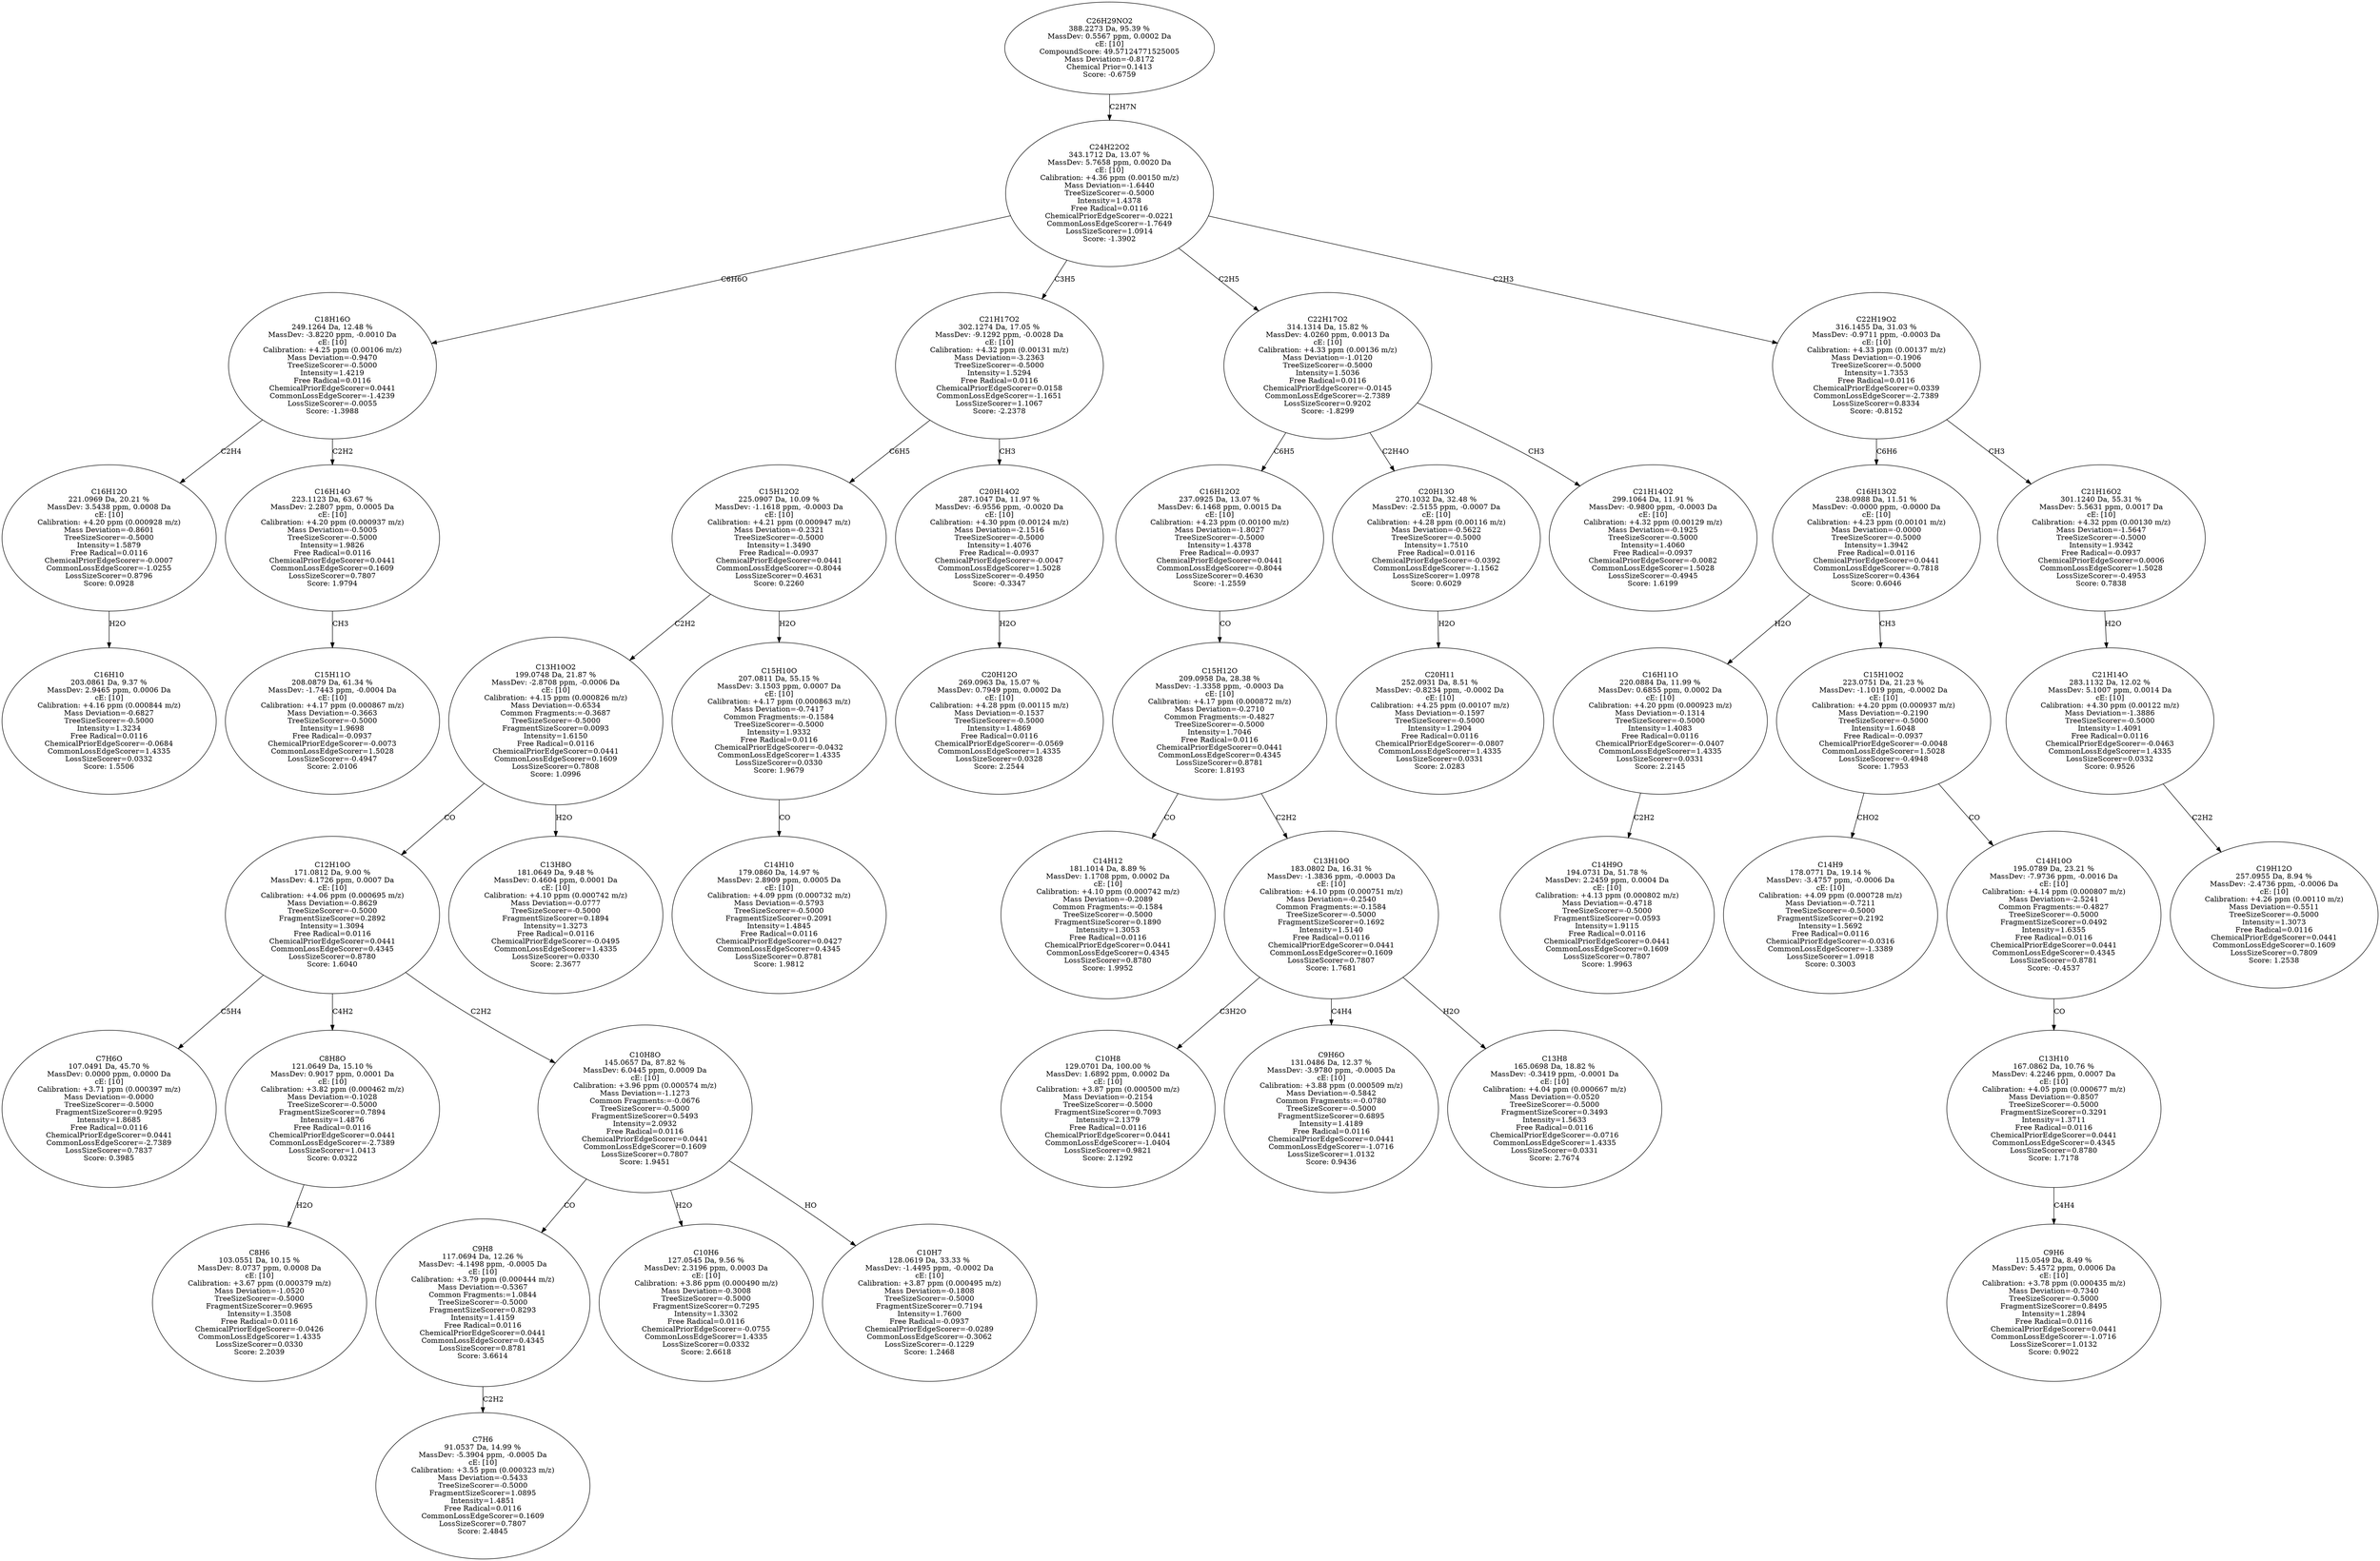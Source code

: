 strict digraph {
v1 [label="C16H10\n203.0861 Da, 9.37 %\nMassDev: 2.9465 ppm, 0.0006 Da\ncE: [10]\nCalibration: +4.16 ppm (0.000844 m/z)\nMass Deviation=-0.6827\nTreeSizeScorer=-0.5000\nIntensity=1.3234\nFree Radical=0.0116\nChemicalPriorEdgeScorer=-0.0684\nCommonLossEdgeScorer=1.4335\nLossSizeScorer=0.0332\nScore: 1.5506"];
v2 [label="C16H12O\n221.0969 Da, 20.21 %\nMassDev: 3.5438 ppm, 0.0008 Da\ncE: [10]\nCalibration: +4.20 ppm (0.000928 m/z)\nMass Deviation=-0.8601\nTreeSizeScorer=-0.5000\nIntensity=1.5879\nFree Radical=0.0116\nChemicalPriorEdgeScorer=-0.0007\nCommonLossEdgeScorer=-1.0255\nLossSizeScorer=0.8796\nScore: 0.0928"];
v3 [label="C15H11O\n208.0879 Da, 61.34 %\nMassDev: -1.7443 ppm, -0.0004 Da\ncE: [10]\nCalibration: +4.17 ppm (0.000867 m/z)\nMass Deviation=-0.3663\nTreeSizeScorer=-0.5000\nIntensity=1.9698\nFree Radical=-0.0937\nChemicalPriorEdgeScorer=-0.0073\nCommonLossEdgeScorer=1.5028\nLossSizeScorer=-0.4947\nScore: 2.0106"];
v4 [label="C16H14O\n223.1123 Da, 63.67 %\nMassDev: 2.2807 ppm, 0.0005 Da\ncE: [10]\nCalibration: +4.20 ppm (0.000937 m/z)\nMass Deviation=-0.5005\nTreeSizeScorer=-0.5000\nIntensity=1.9826\nFree Radical=0.0116\nChemicalPriorEdgeScorer=0.0441\nCommonLossEdgeScorer=0.1609\nLossSizeScorer=0.7807\nScore: 1.9794"];
v5 [label="C18H16O\n249.1264 Da, 12.48 %\nMassDev: -3.8220 ppm, -0.0010 Da\ncE: [10]\nCalibration: +4.25 ppm (0.00106 m/z)\nMass Deviation=-0.9470\nTreeSizeScorer=-0.5000\nIntensity=1.4219\nFree Radical=0.0116\nChemicalPriorEdgeScorer=0.0441\nCommonLossEdgeScorer=-1.4239\nLossSizeScorer=-0.0055\nScore: -1.3988"];
v6 [label="C7H6O\n107.0491 Da, 45.70 %\nMassDev: 0.0000 ppm, 0.0000 Da\ncE: [10]\nCalibration: +3.71 ppm (0.000397 m/z)\nMass Deviation=-0.0000\nTreeSizeScorer=-0.5000\nFragmentSizeScorer=0.9295\nIntensity=1.8685\nFree Radical=0.0116\nChemicalPriorEdgeScorer=0.0441\nCommonLossEdgeScorer=-2.7389\nLossSizeScorer=0.7837\nScore: 0.3985"];
v7 [label="C8H6\n103.0551 Da, 10.15 %\nMassDev: 8.0737 ppm, 0.0008 Da\ncE: [10]\nCalibration: +3.67 ppm (0.000379 m/z)\nMass Deviation=-1.0520\nTreeSizeScorer=-0.5000\nFragmentSizeScorer=0.9695\nIntensity=1.3508\nFree Radical=0.0116\nChemicalPriorEdgeScorer=-0.0426\nCommonLossEdgeScorer=1.4335\nLossSizeScorer=0.0330\nScore: 2.2039"];
v8 [label="C8H8O\n121.0649 Da, 15.10 %\nMassDev: 0.9017 ppm, 0.0001 Da\ncE: [10]\nCalibration: +3.82 ppm (0.000462 m/z)\nMass Deviation=-0.1028\nTreeSizeScorer=-0.5000\nFragmentSizeScorer=0.7894\nIntensity=1.4876\nFree Radical=0.0116\nChemicalPriorEdgeScorer=0.0441\nCommonLossEdgeScorer=-2.7389\nLossSizeScorer=1.0413\nScore: 0.0322"];
v9 [label="C7H6\n91.0537 Da, 14.99 %\nMassDev: -5.3904 ppm, -0.0005 Da\ncE: [10]\nCalibration: +3.55 ppm (0.000323 m/z)\nMass Deviation=-0.5433\nTreeSizeScorer=-0.5000\nFragmentSizeScorer=1.0895\nIntensity=1.4851\nFree Radical=0.0116\nCommonLossEdgeScorer=0.1609\nLossSizeScorer=0.7807\nScore: 2.4845"];
v10 [label="C9H8\n117.0694 Da, 12.26 %\nMassDev: -4.1498 ppm, -0.0005 Da\ncE: [10]\nCalibration: +3.79 ppm (0.000444 m/z)\nMass Deviation=-0.5367\nCommon Fragments:=1.0844\nTreeSizeScorer=-0.5000\nFragmentSizeScorer=0.8293\nIntensity=1.4159\nFree Radical=0.0116\nChemicalPriorEdgeScorer=0.0441\nCommonLossEdgeScorer=0.4345\nLossSizeScorer=0.8781\nScore: 3.6614"];
v11 [label="C10H6\n127.0545 Da, 9.56 %\nMassDev: 2.3196 ppm, 0.0003 Da\ncE: [10]\nCalibration: +3.86 ppm (0.000490 m/z)\nMass Deviation=-0.3008\nTreeSizeScorer=-0.5000\nFragmentSizeScorer=0.7295\nIntensity=1.3302\nFree Radical=0.0116\nChemicalPriorEdgeScorer=-0.0755\nCommonLossEdgeScorer=1.4335\nLossSizeScorer=0.0332\nScore: 2.6618"];
v12 [label="C10H7\n128.0619 Da, 33.33 %\nMassDev: -1.4495 ppm, -0.0002 Da\ncE: [10]\nCalibration: +3.87 ppm (0.000495 m/z)\nMass Deviation=-0.1808\nTreeSizeScorer=-0.5000\nFragmentSizeScorer=0.7194\nIntensity=1.7600\nFree Radical=-0.0937\nChemicalPriorEdgeScorer=-0.0289\nCommonLossEdgeScorer=-0.3062\nLossSizeScorer=-0.1229\nScore: 1.2468"];
v13 [label="C10H8O\n145.0657 Da, 87.82 %\nMassDev: 6.0445 ppm, 0.0009 Da\ncE: [10]\nCalibration: +3.96 ppm (0.000574 m/z)\nMass Deviation=-1.1273\nCommon Fragments:=-0.0676\nTreeSizeScorer=-0.5000\nFragmentSizeScorer=0.5493\nIntensity=2.0932\nFree Radical=0.0116\nChemicalPriorEdgeScorer=0.0441\nCommonLossEdgeScorer=0.1609\nLossSizeScorer=0.7807\nScore: 1.9451"];
v14 [label="C12H10O\n171.0812 Da, 9.00 %\nMassDev: 4.1726 ppm, 0.0007 Da\ncE: [10]\nCalibration: +4.06 ppm (0.000695 m/z)\nMass Deviation=-0.8629\nTreeSizeScorer=-0.5000\nFragmentSizeScorer=0.2892\nIntensity=1.3094\nFree Radical=0.0116\nChemicalPriorEdgeScorer=0.0441\nCommonLossEdgeScorer=0.4345\nLossSizeScorer=0.8780\nScore: 1.6040"];
v15 [label="C13H8O\n181.0649 Da, 9.48 %\nMassDev: 0.4604 ppm, 0.0001 Da\ncE: [10]\nCalibration: +4.10 ppm (0.000742 m/z)\nMass Deviation=-0.0777\nTreeSizeScorer=-0.5000\nFragmentSizeScorer=0.1894\nIntensity=1.3273\nFree Radical=0.0116\nChemicalPriorEdgeScorer=-0.0495\nCommonLossEdgeScorer=1.4335\nLossSizeScorer=0.0330\nScore: 2.3677"];
v16 [label="C13H10O2\n199.0748 Da, 21.87 %\nMassDev: -2.8708 ppm, -0.0006 Da\ncE: [10]\nCalibration: +4.15 ppm (0.000826 m/z)\nMass Deviation=-0.6534\nCommon Fragments:=-0.3687\nTreeSizeScorer=-0.5000\nFragmentSizeScorer=0.0093\nIntensity=1.6150\nFree Radical=0.0116\nChemicalPriorEdgeScorer=0.0441\nCommonLossEdgeScorer=0.1609\nLossSizeScorer=0.7808\nScore: 1.0996"];
v17 [label="C14H10\n179.0860 Da, 14.97 %\nMassDev: 2.8909 ppm, 0.0005 Da\ncE: [10]\nCalibration: +4.09 ppm (0.000732 m/z)\nMass Deviation=-0.5793\nTreeSizeScorer=-0.5000\nFragmentSizeScorer=0.2091\nIntensity=1.4845\nFree Radical=0.0116\nChemicalPriorEdgeScorer=0.0427\nCommonLossEdgeScorer=0.4345\nLossSizeScorer=0.8781\nScore: 1.9812"];
v18 [label="C15H10O\n207.0811 Da, 55.15 %\nMassDev: 3.1503 ppm, 0.0007 Da\ncE: [10]\nCalibration: +4.17 ppm (0.000863 m/z)\nMass Deviation=-0.7417\nCommon Fragments:=-0.1584\nTreeSizeScorer=-0.5000\nIntensity=1.9332\nFree Radical=0.0116\nChemicalPriorEdgeScorer=-0.0432\nCommonLossEdgeScorer=1.4335\nLossSizeScorer=0.0330\nScore: 1.9679"];
v19 [label="C15H12O2\n225.0907 Da, 10.09 %\nMassDev: -1.1618 ppm, -0.0003 Da\ncE: [10]\nCalibration: +4.21 ppm (0.000947 m/z)\nMass Deviation=-0.2321\nTreeSizeScorer=-0.5000\nIntensity=1.3490\nFree Radical=-0.0937\nChemicalPriorEdgeScorer=0.0441\nCommonLossEdgeScorer=-0.8044\nLossSizeScorer=0.4631\nScore: 0.2260"];
v20 [label="C20H12O\n269.0963 Da, 15.07 %\nMassDev: 0.7949 ppm, 0.0002 Da\ncE: [10]\nCalibration: +4.28 ppm (0.00115 m/z)\nMass Deviation=-0.1537\nTreeSizeScorer=-0.5000\nIntensity=1.4869\nFree Radical=0.0116\nChemicalPriorEdgeScorer=-0.0569\nCommonLossEdgeScorer=1.4335\nLossSizeScorer=0.0328\nScore: 2.2544"];
v21 [label="C20H14O2\n287.1047 Da, 11.97 %\nMassDev: -6.9556 ppm, -0.0020 Da\ncE: [10]\nCalibration: +4.30 ppm (0.00124 m/z)\nMass Deviation=-2.1516\nTreeSizeScorer=-0.5000\nIntensity=1.4076\nFree Radical=-0.0937\nChemicalPriorEdgeScorer=-0.0047\nCommonLossEdgeScorer=1.5028\nLossSizeScorer=-0.4950\nScore: -0.3347"];
v22 [label="C21H17O2\n302.1274 Da, 17.05 %\nMassDev: -9.1292 ppm, -0.0028 Da\ncE: [10]\nCalibration: +4.32 ppm (0.00131 m/z)\nMass Deviation=-3.2363\nTreeSizeScorer=-0.5000\nIntensity=1.5294\nFree Radical=0.0116\nChemicalPriorEdgeScorer=0.0158\nCommonLossEdgeScorer=-1.1651\nLossSizeScorer=1.1067\nScore: -2.2378"];
v23 [label="C14H12\n181.1014 Da, 8.89 %\nMassDev: 1.1708 ppm, 0.0002 Da\ncE: [10]\nCalibration: +4.10 ppm (0.000742 m/z)\nMass Deviation=-0.2089\nCommon Fragments:=-0.1584\nTreeSizeScorer=-0.5000\nFragmentSizeScorer=0.1890\nIntensity=1.3053\nFree Radical=0.0116\nChemicalPriorEdgeScorer=0.0441\nCommonLossEdgeScorer=0.4345\nLossSizeScorer=0.8780\nScore: 1.9952"];
v24 [label="C10H8\n129.0701 Da, 100.00 %\nMassDev: 1.6892 ppm, 0.0002 Da\ncE: [10]\nCalibration: +3.87 ppm (0.000500 m/z)\nMass Deviation=-0.2154\nTreeSizeScorer=-0.5000\nFragmentSizeScorer=0.7093\nIntensity=2.1379\nFree Radical=0.0116\nChemicalPriorEdgeScorer=0.0441\nCommonLossEdgeScorer=-1.0404\nLossSizeScorer=0.9821\nScore: 2.1292"];
v25 [label="C9H6O\n131.0486 Da, 12.37 %\nMassDev: -3.9780 ppm, -0.0005 Da\ncE: [10]\nCalibration: +3.88 ppm (0.000509 m/z)\nMass Deviation=-0.5842\nCommon Fragments:=-0.0780\nTreeSizeScorer=-0.5000\nFragmentSizeScorer=0.6895\nIntensity=1.4189\nFree Radical=0.0116\nChemicalPriorEdgeScorer=0.0441\nCommonLossEdgeScorer=-1.0716\nLossSizeScorer=1.0132\nScore: 0.9436"];
v26 [label="C13H8\n165.0698 Da, 18.82 %\nMassDev: -0.3419 ppm, -0.0001 Da\ncE: [10]\nCalibration: +4.04 ppm (0.000667 m/z)\nMass Deviation=-0.0520\nTreeSizeScorer=-0.5000\nFragmentSizeScorer=0.3493\nIntensity=1.5633\nFree Radical=0.0116\nChemicalPriorEdgeScorer=-0.0716\nCommonLossEdgeScorer=1.4335\nLossSizeScorer=0.0331\nScore: 2.7674"];
v27 [label="C13H10O\n183.0802 Da, 16.31 %\nMassDev: -1.3836 ppm, -0.0003 Da\ncE: [10]\nCalibration: +4.10 ppm (0.000751 m/z)\nMass Deviation=-0.2540\nCommon Fragments:=-0.1584\nTreeSizeScorer=-0.5000\nFragmentSizeScorer=0.1692\nIntensity=1.5140\nFree Radical=0.0116\nChemicalPriorEdgeScorer=0.0441\nCommonLossEdgeScorer=0.1609\nLossSizeScorer=0.7807\nScore: 1.7681"];
v28 [label="C15H12O\n209.0958 Da, 28.38 %\nMassDev: -1.3358 ppm, -0.0003 Da\ncE: [10]\nCalibration: +4.17 ppm (0.000872 m/z)\nMass Deviation=-0.2710\nCommon Fragments:=-0.4827\nTreeSizeScorer=-0.5000\nIntensity=1.7046\nFree Radical=0.0116\nChemicalPriorEdgeScorer=0.0441\nCommonLossEdgeScorer=0.4345\nLossSizeScorer=0.8781\nScore: 1.8193"];
v29 [label="C16H12O2\n237.0925 Da, 13.07 %\nMassDev: 6.1468 ppm, 0.0015 Da\ncE: [10]\nCalibration: +4.23 ppm (0.00100 m/z)\nMass Deviation=-1.8027\nTreeSizeScorer=-0.5000\nIntensity=1.4378\nFree Radical=-0.0937\nChemicalPriorEdgeScorer=0.0441\nCommonLossEdgeScorer=-0.8044\nLossSizeScorer=0.4630\nScore: -1.2559"];
v30 [label="C20H11\n252.0931 Da, 8.51 %\nMassDev: -0.8234 ppm, -0.0002 Da\ncE: [10]\nCalibration: +4.25 ppm (0.00107 m/z)\nMass Deviation=-0.1597\nTreeSizeScorer=-0.5000\nIntensity=1.2904\nFree Radical=0.0116\nChemicalPriorEdgeScorer=-0.0807\nCommonLossEdgeScorer=1.4335\nLossSizeScorer=0.0331\nScore: 2.0283"];
v31 [label="C20H13O\n270.1032 Da, 32.48 %\nMassDev: -2.5155 ppm, -0.0007 Da\ncE: [10]\nCalibration: +4.28 ppm (0.00116 m/z)\nMass Deviation=-0.5622\nTreeSizeScorer=-0.5000\nIntensity=1.7510\nFree Radical=0.0116\nChemicalPriorEdgeScorer=-0.0392\nCommonLossEdgeScorer=-1.1562\nLossSizeScorer=1.0978\nScore: 0.6029"];
v32 [label="C21H14O2\n299.1064 Da, 11.91 %\nMassDev: -0.9800 ppm, -0.0003 Da\ncE: [10]\nCalibration: +4.32 ppm (0.00129 m/z)\nMass Deviation=-0.1925\nTreeSizeScorer=-0.5000\nIntensity=1.4060\nFree Radical=-0.0937\nChemicalPriorEdgeScorer=-0.0082\nCommonLossEdgeScorer=1.5028\nLossSizeScorer=-0.4945\nScore: 1.6199"];
v33 [label="C22H17O2\n314.1314 Da, 15.82 %\nMassDev: 4.0260 ppm, 0.0013 Da\ncE: [10]\nCalibration: +4.33 ppm (0.00136 m/z)\nMass Deviation=-1.0120\nTreeSizeScorer=-0.5000\nIntensity=1.5036\nFree Radical=0.0116\nChemicalPriorEdgeScorer=-0.0145\nCommonLossEdgeScorer=-2.7389\nLossSizeScorer=0.9202\nScore: -1.8299"];
v34 [label="C14H9O\n194.0731 Da, 51.78 %\nMassDev: 2.2459 ppm, 0.0004 Da\ncE: [10]\nCalibration: +4.13 ppm (0.000802 m/z)\nMass Deviation=-0.4718\nTreeSizeScorer=-0.5000\nFragmentSizeScorer=0.0593\nIntensity=1.9115\nFree Radical=0.0116\nChemicalPriorEdgeScorer=0.0441\nCommonLossEdgeScorer=0.1609\nLossSizeScorer=0.7807\nScore: 1.9963"];
v35 [label="C16H11O\n220.0884 Da, 11.99 %\nMassDev: 0.6855 ppm, 0.0002 Da\ncE: [10]\nCalibration: +4.20 ppm (0.000923 m/z)\nMass Deviation=-0.1314\nTreeSizeScorer=-0.5000\nIntensity=1.4083\nFree Radical=0.0116\nChemicalPriorEdgeScorer=-0.0407\nCommonLossEdgeScorer=1.4335\nLossSizeScorer=0.0331\nScore: 2.2145"];
v36 [label="C14H9\n178.0771 Da, 19.14 %\nMassDev: -3.4757 ppm, -0.0006 Da\ncE: [10]\nCalibration: +4.09 ppm (0.000728 m/z)\nMass Deviation=-0.7211\nTreeSizeScorer=-0.5000\nFragmentSizeScorer=0.2192\nIntensity=1.5692\nFree Radical=0.0116\nChemicalPriorEdgeScorer=-0.0316\nCommonLossEdgeScorer=-1.3389\nLossSizeScorer=1.0918\nScore: 0.3003"];
v37 [label="C9H6\n115.0549 Da, 8.49 %\nMassDev: 5.4572 ppm, 0.0006 Da\ncE: [10]\nCalibration: +3.78 ppm (0.000435 m/z)\nMass Deviation=-0.7340\nTreeSizeScorer=-0.5000\nFragmentSizeScorer=0.8495\nIntensity=1.2894\nFree Radical=0.0116\nChemicalPriorEdgeScorer=0.0441\nCommonLossEdgeScorer=-1.0716\nLossSizeScorer=1.0132\nScore: 0.9022"];
v38 [label="C13H10\n167.0862 Da, 10.76 %\nMassDev: 4.2246 ppm, 0.0007 Da\ncE: [10]\nCalibration: +4.05 ppm (0.000677 m/z)\nMass Deviation=-0.8507\nTreeSizeScorer=-0.5000\nFragmentSizeScorer=0.3291\nIntensity=1.3711\nFree Radical=0.0116\nChemicalPriorEdgeScorer=0.0441\nCommonLossEdgeScorer=0.4345\nLossSizeScorer=0.8780\nScore: 1.7178"];
v39 [label="C14H10O\n195.0789 Da, 23.21 %\nMassDev: -7.9736 ppm, -0.0016 Da\ncE: [10]\nCalibration: +4.14 ppm (0.000807 m/z)\nMass Deviation=-2.5241\nCommon Fragments:=-0.4827\nTreeSizeScorer=-0.5000\nFragmentSizeScorer=0.0492\nIntensity=1.6355\nFree Radical=0.0116\nChemicalPriorEdgeScorer=0.0441\nCommonLossEdgeScorer=0.4345\nLossSizeScorer=0.8781\nScore: -0.4537"];
v40 [label="C15H10O2\n223.0751 Da, 21.23 %\nMassDev: -1.1019 ppm, -0.0002 Da\ncE: [10]\nCalibration: +4.20 ppm (0.000937 m/z)\nMass Deviation=-0.2190\nTreeSizeScorer=-0.5000\nIntensity=1.6048\nFree Radical=-0.0937\nChemicalPriorEdgeScorer=-0.0048\nCommonLossEdgeScorer=1.5028\nLossSizeScorer=-0.4948\nScore: 1.7953"];
v41 [label="C16H13O2\n238.0988 Da, 11.51 %\nMassDev: -0.0000 ppm, -0.0000 Da\ncE: [10]\nCalibration: +4.23 ppm (0.00101 m/z)\nMass Deviation=-0.0000\nTreeSizeScorer=-0.5000\nIntensity=1.3942\nFree Radical=0.0116\nChemicalPriorEdgeScorer=0.0441\nCommonLossEdgeScorer=-0.7818\nLossSizeScorer=0.4364\nScore: 0.6046"];
v42 [label="C19H12O\n257.0955 Da, 8.94 %\nMassDev: -2.4736 ppm, -0.0006 Da\ncE: [10]\nCalibration: +4.26 ppm (0.00110 m/z)\nMass Deviation=-0.5511\nTreeSizeScorer=-0.5000\nIntensity=1.3073\nFree Radical=0.0116\nChemicalPriorEdgeScorer=0.0441\nCommonLossEdgeScorer=0.1609\nLossSizeScorer=0.7809\nScore: 1.2538"];
v43 [label="C21H14O\n283.1132 Da, 12.02 %\nMassDev: 5.1007 ppm, 0.0014 Da\ncE: [10]\nCalibration: +4.30 ppm (0.00122 m/z)\nMass Deviation=-1.3886\nTreeSizeScorer=-0.5000\nIntensity=1.4091\nFree Radical=0.0116\nChemicalPriorEdgeScorer=-0.0463\nCommonLossEdgeScorer=1.4335\nLossSizeScorer=0.0332\nScore: 0.9526"];
v44 [label="C21H16O2\n301.1240 Da, 55.31 %\nMassDev: 5.5631 ppm, 0.0017 Da\ncE: [10]\nCalibration: +4.32 ppm (0.00130 m/z)\nMass Deviation=-1.5647\nTreeSizeScorer=-0.5000\nIntensity=1.9342\nFree Radical=-0.0937\nChemicalPriorEdgeScorer=0.0006\nCommonLossEdgeScorer=1.5028\nLossSizeScorer=-0.4953\nScore: 0.7838"];
v45 [label="C22H19O2\n316.1455 Da, 31.03 %\nMassDev: -0.9711 ppm, -0.0003 Da\ncE: [10]\nCalibration: +4.33 ppm (0.00137 m/z)\nMass Deviation=-0.1906\nTreeSizeScorer=-0.5000\nIntensity=1.7353\nFree Radical=0.0116\nChemicalPriorEdgeScorer=0.0339\nCommonLossEdgeScorer=-2.7389\nLossSizeScorer=0.8334\nScore: -0.8152"];
v46 [label="C24H22O2\n343.1712 Da, 13.07 %\nMassDev: 5.7658 ppm, 0.0020 Da\ncE: [10]\nCalibration: +4.36 ppm (0.00150 m/z)\nMass Deviation=-1.6440\nTreeSizeScorer=-0.5000\nIntensity=1.4378\nFree Radical=0.0116\nChemicalPriorEdgeScorer=-0.0221\nCommonLossEdgeScorer=-1.7649\nLossSizeScorer=1.0914\nScore: -1.3902"];
v47 [label="C26H29NO2\n388.2273 Da, 95.39 %\nMassDev: 0.5567 ppm, 0.0002 Da\ncE: [10]\nCompoundScore: 49.57124771525005\nMass Deviation=-0.8172\nChemical Prior=0.1413\nScore: -0.6759"];
v2 -> v1 [label="H2O"];
v5 -> v2 [label="C2H4"];
v4 -> v3 [label="CH3"];
v5 -> v4 [label="C2H2"];
v46 -> v5 [label="C6H6O"];
v14 -> v6 [label="C5H4"];
v8 -> v7 [label="H2O"];
v14 -> v8 [label="C4H2"];
v10 -> v9 [label="C2H2"];
v13 -> v10 [label="CO"];
v13 -> v11 [label="H2O"];
v13 -> v12 [label="HO"];
v14 -> v13 [label="C2H2"];
v16 -> v14 [label="CO"];
v16 -> v15 [label="H2O"];
v19 -> v16 [label="C2H2"];
v18 -> v17 [label="CO"];
v19 -> v18 [label="H2O"];
v22 -> v19 [label="C6H5"];
v21 -> v20 [label="H2O"];
v22 -> v21 [label="CH3"];
v46 -> v22 [label="C3H5"];
v28 -> v23 [label="CO"];
v27 -> v24 [label="C3H2O"];
v27 -> v25 [label="C4H4"];
v27 -> v26 [label="H2O"];
v28 -> v27 [label="C2H2"];
v29 -> v28 [label="CO"];
v33 -> v29 [label="C6H5"];
v31 -> v30 [label="H2O"];
v33 -> v31 [label="C2H4O"];
v33 -> v32 [label="CH3"];
v46 -> v33 [label="C2H5"];
v35 -> v34 [label="C2H2"];
v41 -> v35 [label="H2O"];
v40 -> v36 [label="CHO2"];
v38 -> v37 [label="C4H4"];
v39 -> v38 [label="CO"];
v40 -> v39 [label="CO"];
v41 -> v40 [label="CH3"];
v45 -> v41 [label="C6H6"];
v43 -> v42 [label="C2H2"];
v44 -> v43 [label="H2O"];
v45 -> v44 [label="CH3"];
v46 -> v45 [label="C2H3"];
v47 -> v46 [label="C2H7N"];
}
